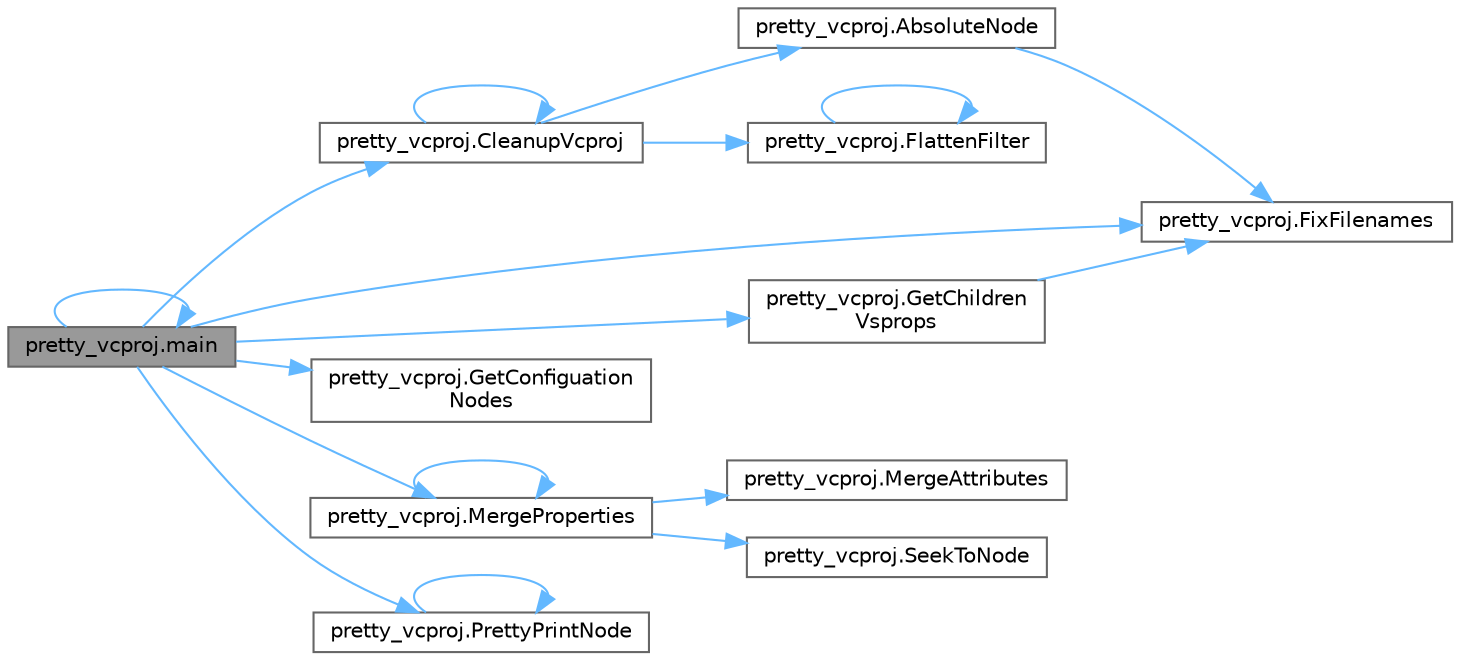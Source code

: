 digraph "pretty_vcproj.main"
{
 // LATEX_PDF_SIZE
  bgcolor="transparent";
  edge [fontname=Helvetica,fontsize=10,labelfontname=Helvetica,labelfontsize=10];
  node [fontname=Helvetica,fontsize=10,shape=box,height=0.2,width=0.4];
  rankdir="LR";
  Node1 [id="Node000001",label="pretty_vcproj.main",height=0.2,width=0.4,color="gray40", fillcolor="grey60", style="filled", fontcolor="black",tooltip=" "];
  Node1 -> Node2 [id="edge1_Node000001_Node000002",color="steelblue1",style="solid",tooltip=" "];
  Node2 [id="Node000002",label="pretty_vcproj.CleanupVcproj",height=0.2,width=0.4,color="grey40", fillcolor="white", style="filled",URL="$namespacepretty__vcproj.html#afa24917a60ef1b0a1d2672afca2fd8e7",tooltip=" "];
  Node2 -> Node3 [id="edge2_Node000002_Node000003",color="steelblue1",style="solid",tooltip=" "];
  Node3 [id="Node000003",label="pretty_vcproj.AbsoluteNode",height=0.2,width=0.4,color="grey40", fillcolor="white", style="filled",URL="$namespacepretty__vcproj.html#a0ebb9534c27819865967c9663440c856",tooltip=" "];
  Node3 -> Node4 [id="edge3_Node000003_Node000004",color="steelblue1",style="solid",tooltip=" "];
  Node4 [id="Node000004",label="pretty_vcproj.FixFilenames",height=0.2,width=0.4,color="grey40", fillcolor="white", style="filled",URL="$namespacepretty__vcproj.html#a147c2f6ea7c0d85beaa20ec7aa6bfa1a",tooltip=" "];
  Node2 -> Node2 [id="edge4_Node000002_Node000002",color="steelblue1",style="solid",tooltip=" "];
  Node2 -> Node5 [id="edge5_Node000002_Node000005",color="steelblue1",style="solid",tooltip=" "];
  Node5 [id="Node000005",label="pretty_vcproj.FlattenFilter",height=0.2,width=0.4,color="grey40", fillcolor="white", style="filled",URL="$namespacepretty__vcproj.html#a79417783207cfe7b4496241cbb2df7fc",tooltip=" "];
  Node5 -> Node5 [id="edge6_Node000005_Node000005",color="steelblue1",style="solid",tooltip=" "];
  Node1 -> Node4 [id="edge7_Node000001_Node000004",color="steelblue1",style="solid",tooltip=" "];
  Node1 -> Node6 [id="edge8_Node000001_Node000006",color="steelblue1",style="solid",tooltip=" "];
  Node6 [id="Node000006",label="pretty_vcproj.GetChildren\lVsprops",height=0.2,width=0.4,color="grey40", fillcolor="white", style="filled",URL="$namespacepretty__vcproj.html#af6ded36c1e60b5e4ec9e03f824fc9e3e",tooltip=" "];
  Node6 -> Node4 [id="edge9_Node000006_Node000004",color="steelblue1",style="solid",tooltip=" "];
  Node1 -> Node7 [id="edge10_Node000001_Node000007",color="steelblue1",style="solid",tooltip=" "];
  Node7 [id="Node000007",label="pretty_vcproj.GetConfiguation\lNodes",height=0.2,width=0.4,color="grey40", fillcolor="white", style="filled",URL="$namespacepretty__vcproj.html#a768f991de3254c155a6c7e1d3d0b7377",tooltip=" "];
  Node1 -> Node1 [id="edge11_Node000001_Node000001",color="steelblue1",style="solid",tooltip=" "];
  Node1 -> Node8 [id="edge12_Node000001_Node000008",color="steelblue1",style="solid",tooltip=" "];
  Node8 [id="Node000008",label="pretty_vcproj.MergeProperties",height=0.2,width=0.4,color="grey40", fillcolor="white", style="filled",URL="$namespacepretty__vcproj.html#ab5f8a78cbdd6f6e6e09334af96fbc459",tooltip=" "];
  Node8 -> Node9 [id="edge13_Node000008_Node000009",color="steelblue1",style="solid",tooltip=" "];
  Node9 [id="Node000009",label="pretty_vcproj.MergeAttributes",height=0.2,width=0.4,color="grey40", fillcolor="white", style="filled",URL="$namespacepretty__vcproj.html#ac3784eeb0cf35a2356251ec9d12b80c6",tooltip=" "];
  Node8 -> Node8 [id="edge14_Node000008_Node000008",color="steelblue1",style="solid",tooltip=" "];
  Node8 -> Node10 [id="edge15_Node000008_Node000010",color="steelblue1",style="solid",tooltip=" "];
  Node10 [id="Node000010",label="pretty_vcproj.SeekToNode",height=0.2,width=0.4,color="grey40", fillcolor="white", style="filled",URL="$namespacepretty__vcproj.html#a4d4003695a7baac65f098cdf5a763ce8",tooltip=" "];
  Node1 -> Node11 [id="edge16_Node000001_Node000011",color="steelblue1",style="solid",tooltip=" "];
  Node11 [id="Node000011",label="pretty_vcproj.PrettyPrintNode",height=0.2,width=0.4,color="grey40", fillcolor="white", style="filled",URL="$namespacepretty__vcproj.html#acec9926dabf8bb1dcc22946b697f2fa4",tooltip=" "];
  Node11 -> Node11 [id="edge17_Node000011_Node000011",color="steelblue1",style="solid",tooltip=" "];
}
